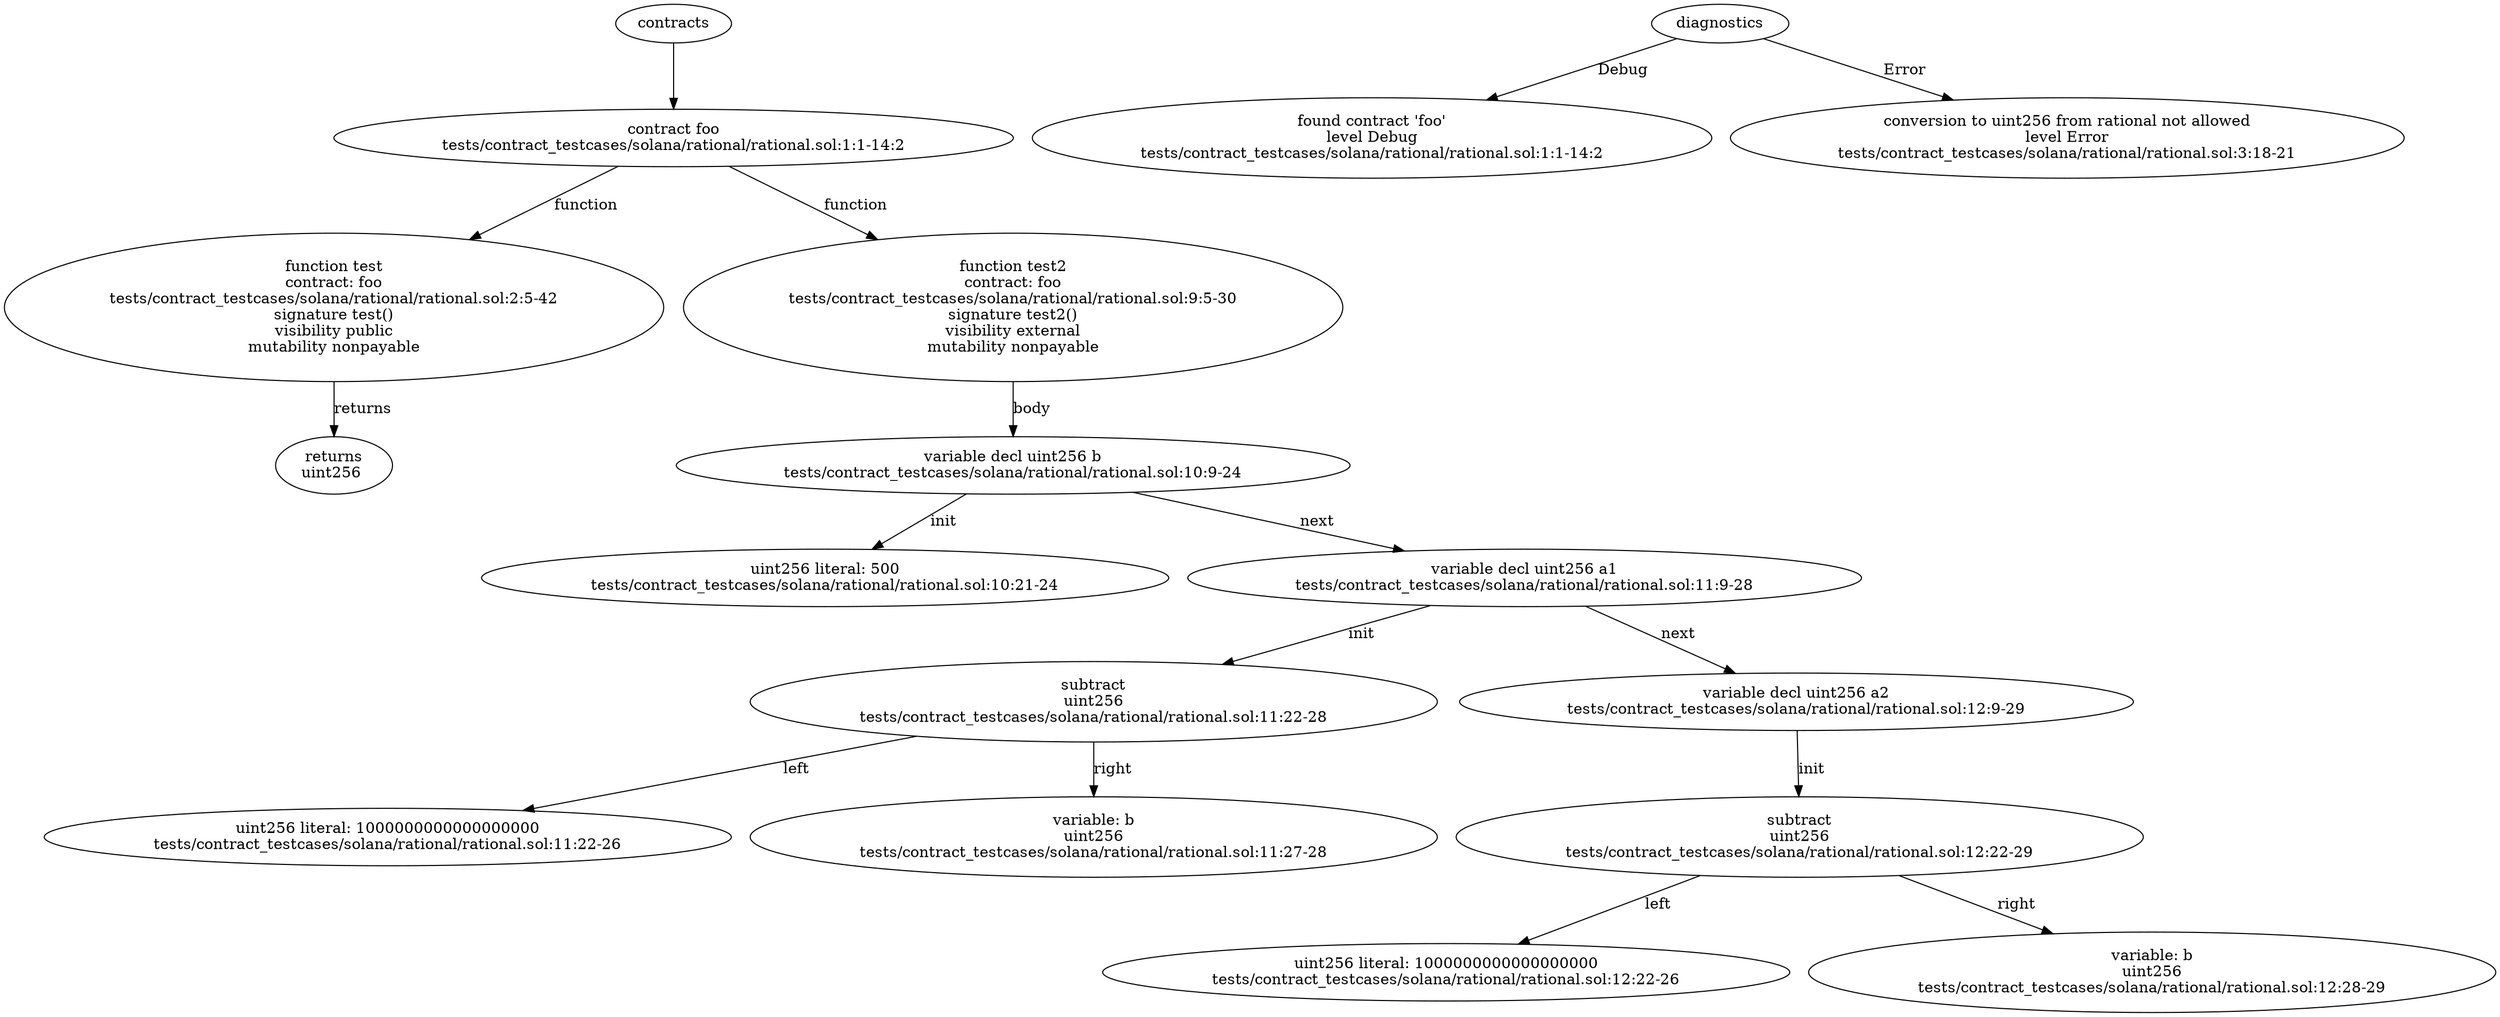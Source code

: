 strict digraph "tests/contract_testcases/solana/rational/rational.sol" {
	contract [label="contract foo\ntests/contract_testcases/solana/rational/rational.sol:1:1-14:2"]
	test [label="function test\ncontract: foo\ntests/contract_testcases/solana/rational/rational.sol:2:5-42\nsignature test()\nvisibility public\nmutability nonpayable"]
	returns [label="returns\nuint256 "]
	test2 [label="function test2\ncontract: foo\ntests/contract_testcases/solana/rational/rational.sol:9:5-30\nsignature test2()\nvisibility external\nmutability nonpayable"]
	var_decl [label="variable decl uint256 b\ntests/contract_testcases/solana/rational/rational.sol:10:9-24"]
	number_literal [label="uint256 literal: 500\ntests/contract_testcases/solana/rational/rational.sol:10:21-24"]
	var_decl_7 [label="variable decl uint256 a1\ntests/contract_testcases/solana/rational/rational.sol:11:9-28"]
	subtract [label="subtract\nuint256\ntests/contract_testcases/solana/rational/rational.sol:11:22-28"]
	number_literal_9 [label="uint256 literal: 1000000000000000000\ntests/contract_testcases/solana/rational/rational.sol:11:22-26"]
	variable [label="variable: b\nuint256\ntests/contract_testcases/solana/rational/rational.sol:11:27-28"]
	var_decl_11 [label="variable decl uint256 a2\ntests/contract_testcases/solana/rational/rational.sol:12:9-29"]
	subtract_12 [label="subtract\nuint256\ntests/contract_testcases/solana/rational/rational.sol:12:22-29"]
	number_literal_13 [label="uint256 literal: 1000000000000000000\ntests/contract_testcases/solana/rational/rational.sol:12:22-26"]
	variable_14 [label="variable: b\nuint256\ntests/contract_testcases/solana/rational/rational.sol:12:28-29"]
	diagnostic [label="found contract 'foo'\nlevel Debug\ntests/contract_testcases/solana/rational/rational.sol:1:1-14:2"]
	diagnostic_17 [label="conversion to uint256 from rational not allowed\nlevel Error\ntests/contract_testcases/solana/rational/rational.sol:3:18-21"]
	contracts -> contract
	contract -> test [label="function"]
	test -> returns [label="returns"]
	contract -> test2 [label="function"]
	test2 -> var_decl [label="body"]
	var_decl -> number_literal [label="init"]
	var_decl -> var_decl_7 [label="next"]
	var_decl_7 -> subtract [label="init"]
	subtract -> number_literal_9 [label="left"]
	subtract -> variable [label="right"]
	var_decl_7 -> var_decl_11 [label="next"]
	var_decl_11 -> subtract_12 [label="init"]
	subtract_12 -> number_literal_13 [label="left"]
	subtract_12 -> variable_14 [label="right"]
	diagnostics -> diagnostic [label="Debug"]
	diagnostics -> diagnostic_17 [label="Error"]
}
